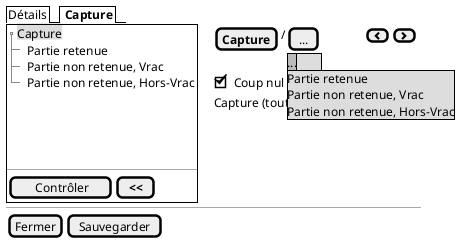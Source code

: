 @startsalt
{
  {/ Détails | <b> Capture }
  {+
    {T
         + <back:#DDD>Capture
         ++ Partie retenue
         ++ Partie non retenue, Vrac
         ++ Partie non retenue, Hors-Vrac
    }
    .
    .
    .
    .
    --
    {
       [<&checkmark> Contrôler] | [ <b><< ]
    }
  } | . | {

   { [<b>Capture] | / | [...] | | . | . | . | . | . | . | . | . | { [<&chevron-left>] | [<&chevron-right>] }
    . | . | {* ...
    ... | Partie retenue | Partie non retenue, Vrac | Partie non retenue, Hors-Vrac }
    }
       {[X] Coup nul ? }
       {Capture (toutes espèces) (kg) : | " 0" }
  }

  -- | -- | --
  { [Fermer] | [Sauvegarder] }
}
@endsalt

